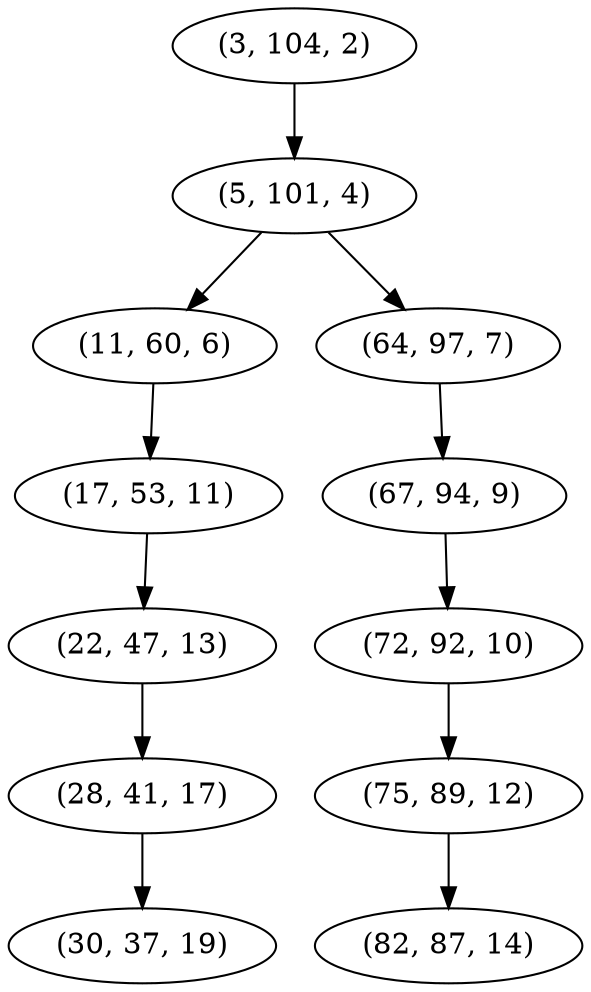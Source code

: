 digraph tree {
    "(3, 104, 2)";
    "(5, 101, 4)";
    "(11, 60, 6)";
    "(17, 53, 11)";
    "(22, 47, 13)";
    "(28, 41, 17)";
    "(30, 37, 19)";
    "(64, 97, 7)";
    "(67, 94, 9)";
    "(72, 92, 10)";
    "(75, 89, 12)";
    "(82, 87, 14)";
    "(3, 104, 2)" -> "(5, 101, 4)";
    "(5, 101, 4)" -> "(11, 60, 6)";
    "(5, 101, 4)" -> "(64, 97, 7)";
    "(11, 60, 6)" -> "(17, 53, 11)";
    "(17, 53, 11)" -> "(22, 47, 13)";
    "(22, 47, 13)" -> "(28, 41, 17)";
    "(28, 41, 17)" -> "(30, 37, 19)";
    "(64, 97, 7)" -> "(67, 94, 9)";
    "(67, 94, 9)" -> "(72, 92, 10)";
    "(72, 92, 10)" -> "(75, 89, 12)";
    "(75, 89, 12)" -> "(82, 87, 14)";
}
